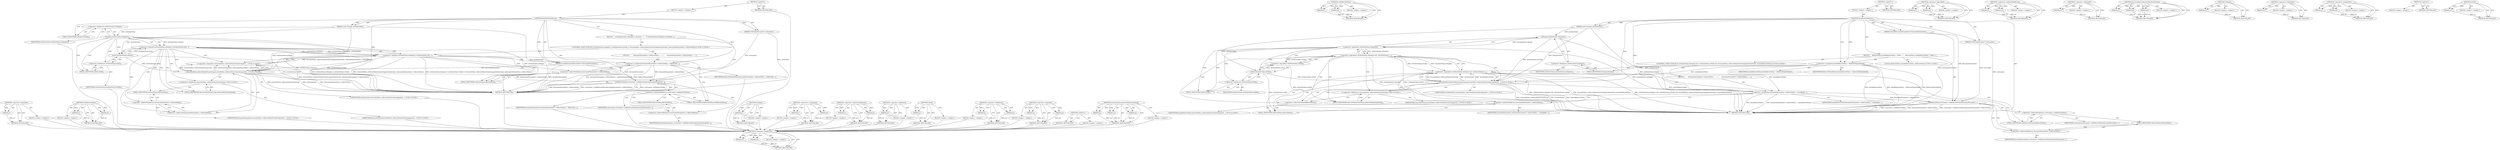 digraph "isNull" {
vulnerable_86 [label=<(METHOD,&lt;operator&gt;.logicalNot)>];
vulnerable_87 [label=<(PARAM,p1)>];
vulnerable_88 [label=<(BLOCK,&lt;empty&gt;,&lt;empty&gt;)>];
vulnerable_89 [label=<(METHOD_RETURN,ANY)>];
vulnerable_110 [label=<(METHOD,setReferrerPolicy)>];
vulnerable_111 [label=<(PARAM,p1)>];
vulnerable_112 [label=<(PARAM,p2)>];
vulnerable_113 [label=<(BLOCK,&lt;empty&gt;,&lt;empty&gt;)>];
vulnerable_114 [label=<(METHOD_RETURN,ANY)>];
vulnerable_6 [label=<(METHOD,&lt;global&gt;)<SUB>1</SUB>>];
vulnerable_7 [label=<(BLOCK,&lt;empty&gt;,&lt;empty&gt;)<SUB>1</SUB>>];
vulnerable_8 [label=<(METHOD,handleMetaReferrer)<SUB>1</SUB>>];
vulnerable_9 [label=<(PARAM,const String&amp; attributeValue)<SUB>1</SUB>>];
vulnerable_10 [label=<(PARAM,CachedDocumentParameters* documentParameters)<SUB>1</SUB>>];
vulnerable_11 [label=<(PARAM,CSSPreloadScanner* cssScanner)<SUB>1</SUB>>];
vulnerable_12 [label=<(BLOCK,{
    if (attributeValue.isEmpty() || attribute...,{
    if (attributeValue.isEmpty() || attribute...)<SUB>2</SUB>>];
vulnerable_13 [label="<(CONTROL_STRUCTURE,IF,if (attributeValue.isEmpty() || attributeValue.isNull() || !SecurityPolicy::referrerPolicyFromString(attributeValue, &amp;documentParameters-&gt;referrerPolicy)))<SUB>3</SUB>>"];
vulnerable_14 [label=<(&lt;operator&gt;.logicalOr,attributeValue.isEmpty() || attributeValue.isNu...)<SUB>3</SUB>>];
vulnerable_15 [label=<(&lt;operator&gt;.logicalOr,attributeValue.isEmpty() || attributeValue.isNu...)<SUB>3</SUB>>];
vulnerable_16 [label=<(isEmpty,attributeValue.isEmpty())<SUB>3</SUB>>];
vulnerable_17 [label=<(&lt;operator&gt;.fieldAccess,attributeValue.isEmpty)<SUB>3</SUB>>];
vulnerable_18 [label=<(IDENTIFIER,attributeValue,attributeValue.isEmpty())<SUB>3</SUB>>];
vulnerable_19 [label=<(FIELD_IDENTIFIER,isEmpty,isEmpty)<SUB>3</SUB>>];
vulnerable_20 [label=<(isNull,attributeValue.isNull())<SUB>3</SUB>>];
vulnerable_21 [label=<(&lt;operator&gt;.fieldAccess,attributeValue.isNull)<SUB>3</SUB>>];
vulnerable_22 [label=<(IDENTIFIER,attributeValue,attributeValue.isNull())<SUB>3</SUB>>];
vulnerable_23 [label=<(FIELD_IDENTIFIER,isNull,isNull)<SUB>3</SUB>>];
vulnerable_24 [label="<(&lt;operator&gt;.logicalNot,!SecurityPolicy::referrerPolicyFromString(attri...)<SUB>3</SUB>>"];
vulnerable_25 [label="<(SecurityPolicy.referrerPolicyFromString,SecurityPolicy::referrerPolicyFromString(attrib...)<SUB>3</SUB>>"];
vulnerable_26 [label="<(&lt;operator&gt;.fieldAccess,SecurityPolicy::referrerPolicyFromString)<SUB>3</SUB>>"];
vulnerable_27 [label="<(IDENTIFIER,SecurityPolicy,SecurityPolicy::referrerPolicyFromString(attrib...)<SUB>3</SUB>>"];
vulnerable_28 [label=<(FIELD_IDENTIFIER,referrerPolicyFromString,referrerPolicyFromString)<SUB>3</SUB>>];
vulnerable_29 [label="<(IDENTIFIER,attributeValue,SecurityPolicy::referrerPolicyFromString(attrib...)<SUB>3</SUB>>"];
vulnerable_30 [label=<(&lt;operator&gt;.addressOf,&amp;documentParameters-&gt;referrerPolicy)<SUB>3</SUB>>];
vulnerable_31 [label=<(&lt;operator&gt;.indirectFieldAccess,documentParameters-&gt;referrerPolicy)<SUB>3</SUB>>];
vulnerable_32 [label="<(IDENTIFIER,documentParameters,SecurityPolicy::referrerPolicyFromString(attrib...)<SUB>3</SUB>>"];
vulnerable_33 [label=<(FIELD_IDENTIFIER,referrerPolicy,referrerPolicy)<SUB>3</SUB>>];
vulnerable_34 [label=<(BLOCK,{
        documentParameters-&gt;referrerPolicy = ...,{
        documentParameters-&gt;referrerPolicy = ...)<SUB>3</SUB>>];
vulnerable_35 [label=<(&lt;operator&gt;.assignment,documentParameters-&gt;referrerPolicy = ReferrerPo...)<SUB>4</SUB>>];
vulnerable_36 [label=<(&lt;operator&gt;.indirectFieldAccess,documentParameters-&gt;referrerPolicy)<SUB>4</SUB>>];
vulnerable_37 [label=<(IDENTIFIER,documentParameters,documentParameters-&gt;referrerPolicy = ReferrerPo...)<SUB>4</SUB>>];
vulnerable_38 [label=<(FIELD_IDENTIFIER,referrerPolicy,referrerPolicy)<SUB>4</SUB>>];
vulnerable_39 [label=<(IDENTIFIER,ReferrerPolicyDefault,documentParameters-&gt;referrerPolicy = ReferrerPo...)<SUB>4</SUB>>];
vulnerable_40 [label=<(setReferrerPolicy,cssScanner-&gt;setReferrerPolicy(documentParameter...)<SUB>6</SUB>>];
vulnerable_41 [label=<(&lt;operator&gt;.indirectFieldAccess,cssScanner-&gt;setReferrerPolicy)<SUB>6</SUB>>];
vulnerable_42 [label=<(IDENTIFIER,cssScanner,cssScanner-&gt;setReferrerPolicy(documentParameter...)<SUB>6</SUB>>];
vulnerable_43 [label=<(FIELD_IDENTIFIER,setReferrerPolicy,setReferrerPolicy)<SUB>6</SUB>>];
vulnerable_44 [label=<(&lt;operator&gt;.indirectFieldAccess,documentParameters-&gt;referrerPolicy)<SUB>6</SUB>>];
vulnerable_45 [label=<(IDENTIFIER,documentParameters,cssScanner-&gt;setReferrerPolicy(documentParameter...)<SUB>6</SUB>>];
vulnerable_46 [label=<(FIELD_IDENTIFIER,referrerPolicy,referrerPolicy)<SUB>6</SUB>>];
vulnerable_47 [label=<(METHOD_RETURN,void)<SUB>1</SUB>>];
vulnerable_49 [label=<(METHOD_RETURN,ANY)<SUB>1</SUB>>];
vulnerable_73 [label=<(METHOD,isEmpty)>];
vulnerable_74 [label=<(PARAM,p1)>];
vulnerable_75 [label=<(BLOCK,&lt;empty&gt;,&lt;empty&gt;)>];
vulnerable_76 [label=<(METHOD_RETURN,ANY)>];
vulnerable_105 [label=<(METHOD,&lt;operator&gt;.assignment)>];
vulnerable_106 [label=<(PARAM,p1)>];
vulnerable_107 [label=<(PARAM,p2)>];
vulnerable_108 [label=<(BLOCK,&lt;empty&gt;,&lt;empty&gt;)>];
vulnerable_109 [label=<(METHOD_RETURN,ANY)>];
vulnerable_100 [label=<(METHOD,&lt;operator&gt;.indirectFieldAccess)>];
vulnerable_101 [label=<(PARAM,p1)>];
vulnerable_102 [label=<(PARAM,p2)>];
vulnerable_103 [label=<(BLOCK,&lt;empty&gt;,&lt;empty&gt;)>];
vulnerable_104 [label=<(METHOD_RETURN,ANY)>];
vulnerable_96 [label=<(METHOD,&lt;operator&gt;.addressOf)>];
vulnerable_97 [label=<(PARAM,p1)>];
vulnerable_98 [label=<(BLOCK,&lt;empty&gt;,&lt;empty&gt;)>];
vulnerable_99 [label=<(METHOD_RETURN,ANY)>];
vulnerable_82 [label=<(METHOD,isNull)>];
vulnerable_83 [label=<(PARAM,p1)>];
vulnerable_84 [label=<(BLOCK,&lt;empty&gt;,&lt;empty&gt;)>];
vulnerable_85 [label=<(METHOD_RETURN,ANY)>];
vulnerable_77 [label=<(METHOD,&lt;operator&gt;.fieldAccess)>];
vulnerable_78 [label=<(PARAM,p1)>];
vulnerable_79 [label=<(PARAM,p2)>];
vulnerable_80 [label=<(BLOCK,&lt;empty&gt;,&lt;empty&gt;)>];
vulnerable_81 [label=<(METHOD_RETURN,ANY)>];
vulnerable_68 [label=<(METHOD,&lt;operator&gt;.logicalOr)>];
vulnerable_69 [label=<(PARAM,p1)>];
vulnerable_70 [label=<(PARAM,p2)>];
vulnerable_71 [label=<(BLOCK,&lt;empty&gt;,&lt;empty&gt;)>];
vulnerable_72 [label=<(METHOD_RETURN,ANY)>];
vulnerable_62 [label=<(METHOD,&lt;global&gt;)<SUB>1</SUB>>];
vulnerable_63 [label=<(BLOCK,&lt;empty&gt;,&lt;empty&gt;)>];
vulnerable_64 [label=<(METHOD_RETURN,ANY)>];
vulnerable_90 [label=<(METHOD,SecurityPolicy.referrerPolicyFromString)>];
vulnerable_91 [label=<(PARAM,p1)>];
vulnerable_92 [label=<(PARAM,p2)>];
vulnerable_93 [label=<(PARAM,p3)>];
vulnerable_94 [label=<(BLOCK,&lt;empty&gt;,&lt;empty&gt;)>];
vulnerable_95 [label=<(METHOD_RETURN,ANY)>];
fixed_91 [label=<(METHOD,&lt;operator&gt;.fieldAccess)>];
fixed_92 [label=<(PARAM,p1)>];
fixed_93 [label=<(PARAM,p2)>];
fixed_94 [label=<(BLOCK,&lt;empty&gt;,&lt;empty&gt;)>];
fixed_95 [label=<(METHOD_RETURN,ANY)>];
fixed_115 [label=<(METHOD,setReferrerPolicy)>];
fixed_116 [label=<(PARAM,p1)>];
fixed_117 [label=<(PARAM,p2)>];
fixed_118 [label=<(BLOCK,&lt;empty&gt;,&lt;empty&gt;)>];
fixed_119 [label=<(METHOD_RETURN,ANY)>];
fixed_6 [label=<(METHOD,&lt;global&gt;)<SUB>1</SUB>>];
fixed_7 [label=<(BLOCK,&lt;empty&gt;,&lt;empty&gt;)<SUB>1</SUB>>];
fixed_8 [label=<(METHOD,handleMetaReferrer)<SUB>1</SUB>>];
fixed_9 [label=<(PARAM,const String&amp; attributeValue)<SUB>1</SUB>>];
fixed_10 [label=<(PARAM,CachedDocumentParameters* documentParameters)<SUB>1</SUB>>];
fixed_11 [label=<(PARAM,CSSPreloadScanner* cssScanner)<SUB>1</SUB>>];
fixed_12 [label=<(BLOCK,{
    ReferrerPolicy metaReferrerPolicy = Refer...,{
    ReferrerPolicy metaReferrerPolicy = Refer...)<SUB>2</SUB>>];
fixed_13 [label="<(LOCAL,ReferrerPolicy metaReferrerPolicy: ReferrerPolicy)<SUB>3</SUB>>"];
fixed_14 [label=<(&lt;operator&gt;.assignment,metaReferrerPolicy = ReferrerPolicyDefault)<SUB>3</SUB>>];
fixed_15 [label=<(IDENTIFIER,metaReferrerPolicy,metaReferrerPolicy = ReferrerPolicyDefault)<SUB>3</SUB>>];
fixed_16 [label=<(IDENTIFIER,ReferrerPolicyDefault,metaReferrerPolicy = ReferrerPolicyDefault)<SUB>3</SUB>>];
fixed_17 [label="<(CONTROL_STRUCTURE,IF,if (!attributeValue.isEmpty() &amp;&amp; !attributeValue.isNull() &amp;&amp; SecurityPolicy::referrerPolicyFromString(attributeValue, &amp;metaReferrerPolicy)))<SUB>4</SUB>>"];
fixed_18 [label=<(&lt;operator&gt;.logicalAnd,!attributeValue.isEmpty() &amp;&amp; !attributeValue.is...)<SUB>4</SUB>>];
fixed_19 [label=<(&lt;operator&gt;.logicalAnd,!attributeValue.isEmpty() &amp;&amp; !attributeValue.is...)<SUB>4</SUB>>];
fixed_20 [label=<(&lt;operator&gt;.logicalNot,!attributeValue.isEmpty())<SUB>4</SUB>>];
fixed_21 [label=<(isEmpty,attributeValue.isEmpty())<SUB>4</SUB>>];
fixed_22 [label=<(&lt;operator&gt;.fieldAccess,attributeValue.isEmpty)<SUB>4</SUB>>];
fixed_23 [label=<(IDENTIFIER,attributeValue,attributeValue.isEmpty())<SUB>4</SUB>>];
fixed_24 [label=<(FIELD_IDENTIFIER,isEmpty,isEmpty)<SUB>4</SUB>>];
fixed_25 [label=<(&lt;operator&gt;.logicalNot,!attributeValue.isNull())<SUB>4</SUB>>];
fixed_26 [label=<(isNull,attributeValue.isNull())<SUB>4</SUB>>];
fixed_27 [label=<(&lt;operator&gt;.fieldAccess,attributeValue.isNull)<SUB>4</SUB>>];
fixed_28 [label=<(IDENTIFIER,attributeValue,attributeValue.isNull())<SUB>4</SUB>>];
fixed_29 [label=<(FIELD_IDENTIFIER,isNull,isNull)<SUB>4</SUB>>];
fixed_30 [label="<(SecurityPolicy.referrerPolicyFromString,SecurityPolicy::referrerPolicyFromString(attrib...)<SUB>4</SUB>>"];
fixed_31 [label="<(&lt;operator&gt;.fieldAccess,SecurityPolicy::referrerPolicyFromString)<SUB>4</SUB>>"];
fixed_32 [label="<(IDENTIFIER,SecurityPolicy,SecurityPolicy::referrerPolicyFromString(attrib...)<SUB>4</SUB>>"];
fixed_33 [label=<(FIELD_IDENTIFIER,referrerPolicyFromString,referrerPolicyFromString)<SUB>4</SUB>>];
fixed_34 [label="<(IDENTIFIER,attributeValue,SecurityPolicy::referrerPolicyFromString(attrib...)<SUB>4</SUB>>"];
fixed_35 [label=<(&lt;operator&gt;.addressOf,&amp;metaReferrerPolicy)<SUB>4</SUB>>];
fixed_36 [label="<(IDENTIFIER,metaReferrerPolicy,SecurityPolicy::referrerPolicyFromString(attrib...)<SUB>4</SUB>>"];
fixed_37 [label=<(BLOCK,{
        documentParameters-&gt;referrerPolicy = ...,{
        documentParameters-&gt;referrerPolicy = ...)<SUB>4</SUB>>];
fixed_38 [label=<(&lt;operator&gt;.assignment,documentParameters-&gt;referrerPolicy = metaReferr...)<SUB>5</SUB>>];
fixed_39 [label=<(&lt;operator&gt;.indirectFieldAccess,documentParameters-&gt;referrerPolicy)<SUB>5</SUB>>];
fixed_40 [label=<(IDENTIFIER,documentParameters,documentParameters-&gt;referrerPolicy = metaReferr...)<SUB>5</SUB>>];
fixed_41 [label=<(FIELD_IDENTIFIER,referrerPolicy,referrerPolicy)<SUB>5</SUB>>];
fixed_42 [label=<(IDENTIFIER,metaReferrerPolicy,documentParameters-&gt;referrerPolicy = metaReferr...)<SUB>5</SUB>>];
fixed_43 [label=<(setReferrerPolicy,cssScanner-&gt;setReferrerPolicy(documentParameter...)<SUB>7</SUB>>];
fixed_44 [label=<(&lt;operator&gt;.indirectFieldAccess,cssScanner-&gt;setReferrerPolicy)<SUB>7</SUB>>];
fixed_45 [label=<(IDENTIFIER,cssScanner,cssScanner-&gt;setReferrerPolicy(documentParameter...)<SUB>7</SUB>>];
fixed_46 [label=<(FIELD_IDENTIFIER,setReferrerPolicy,setReferrerPolicy)<SUB>7</SUB>>];
fixed_47 [label=<(&lt;operator&gt;.indirectFieldAccess,documentParameters-&gt;referrerPolicy)<SUB>7</SUB>>];
fixed_48 [label=<(IDENTIFIER,documentParameters,cssScanner-&gt;setReferrerPolicy(documentParameter...)<SUB>7</SUB>>];
fixed_49 [label=<(FIELD_IDENTIFIER,referrerPolicy,referrerPolicy)<SUB>7</SUB>>];
fixed_50 [label=<(METHOD_RETURN,void)<SUB>1</SUB>>];
fixed_52 [label=<(METHOD_RETURN,ANY)<SUB>1</SUB>>];
fixed_78 [label=<(METHOD,&lt;operator&gt;.logicalAnd)>];
fixed_79 [label=<(PARAM,p1)>];
fixed_80 [label=<(PARAM,p2)>];
fixed_81 [label=<(BLOCK,&lt;empty&gt;,&lt;empty&gt;)>];
fixed_82 [label=<(METHOD_RETURN,ANY)>];
fixed_110 [label=<(METHOD,&lt;operator&gt;.indirectFieldAccess)>];
fixed_111 [label=<(PARAM,p1)>];
fixed_112 [label=<(PARAM,p2)>];
fixed_113 [label=<(BLOCK,&lt;empty&gt;,&lt;empty&gt;)>];
fixed_114 [label=<(METHOD_RETURN,ANY)>];
fixed_106 [label=<(METHOD,&lt;operator&gt;.addressOf)>];
fixed_107 [label=<(PARAM,p1)>];
fixed_108 [label=<(BLOCK,&lt;empty&gt;,&lt;empty&gt;)>];
fixed_109 [label=<(METHOD_RETURN,ANY)>];
fixed_100 [label=<(METHOD,SecurityPolicy.referrerPolicyFromString)>];
fixed_101 [label=<(PARAM,p1)>];
fixed_102 [label=<(PARAM,p2)>];
fixed_103 [label=<(PARAM,p3)>];
fixed_104 [label=<(BLOCK,&lt;empty&gt;,&lt;empty&gt;)>];
fixed_105 [label=<(METHOD_RETURN,ANY)>];
fixed_87 [label=<(METHOD,isEmpty)>];
fixed_88 [label=<(PARAM,p1)>];
fixed_89 [label=<(BLOCK,&lt;empty&gt;,&lt;empty&gt;)>];
fixed_90 [label=<(METHOD_RETURN,ANY)>];
fixed_83 [label=<(METHOD,&lt;operator&gt;.logicalNot)>];
fixed_84 [label=<(PARAM,p1)>];
fixed_85 [label=<(BLOCK,&lt;empty&gt;,&lt;empty&gt;)>];
fixed_86 [label=<(METHOD_RETURN,ANY)>];
fixed_73 [label=<(METHOD,&lt;operator&gt;.assignment)>];
fixed_74 [label=<(PARAM,p1)>];
fixed_75 [label=<(PARAM,p2)>];
fixed_76 [label=<(BLOCK,&lt;empty&gt;,&lt;empty&gt;)>];
fixed_77 [label=<(METHOD_RETURN,ANY)>];
fixed_67 [label=<(METHOD,&lt;global&gt;)<SUB>1</SUB>>];
fixed_68 [label=<(BLOCK,&lt;empty&gt;,&lt;empty&gt;)>];
fixed_69 [label=<(METHOD_RETURN,ANY)>];
fixed_96 [label=<(METHOD,isNull)>];
fixed_97 [label=<(PARAM,p1)>];
fixed_98 [label=<(BLOCK,&lt;empty&gt;,&lt;empty&gt;)>];
fixed_99 [label=<(METHOD_RETURN,ANY)>];
vulnerable_86 -> vulnerable_87  [key=0, label="AST: "];
vulnerable_86 -> vulnerable_87  [key=1, label="DDG: "];
vulnerable_86 -> vulnerable_88  [key=0, label="AST: "];
vulnerable_86 -> vulnerable_89  [key=0, label="AST: "];
vulnerable_86 -> vulnerable_89  [key=1, label="CFG: "];
vulnerable_87 -> vulnerable_89  [key=0, label="DDG: p1"];
vulnerable_88 -> fixed_91  [key=0];
vulnerable_89 -> fixed_91  [key=0];
vulnerable_110 -> vulnerable_111  [key=0, label="AST: "];
vulnerable_110 -> vulnerable_111  [key=1, label="DDG: "];
vulnerable_110 -> vulnerable_113  [key=0, label="AST: "];
vulnerable_110 -> vulnerable_112  [key=0, label="AST: "];
vulnerable_110 -> vulnerable_112  [key=1, label="DDG: "];
vulnerable_110 -> vulnerable_114  [key=0, label="AST: "];
vulnerable_110 -> vulnerable_114  [key=1, label="CFG: "];
vulnerable_111 -> vulnerable_114  [key=0, label="DDG: p1"];
vulnerable_112 -> vulnerable_114  [key=0, label="DDG: p2"];
vulnerable_113 -> fixed_91  [key=0];
vulnerable_114 -> fixed_91  [key=0];
vulnerable_6 -> vulnerable_7  [key=0, label="AST: "];
vulnerable_6 -> vulnerable_49  [key=0, label="AST: "];
vulnerable_6 -> vulnerable_49  [key=1, label="CFG: "];
vulnerable_7 -> vulnerable_8  [key=0, label="AST: "];
vulnerable_8 -> vulnerable_9  [key=0, label="AST: "];
vulnerable_8 -> vulnerable_9  [key=1, label="DDG: "];
vulnerable_8 -> vulnerable_10  [key=0, label="AST: "];
vulnerable_8 -> vulnerable_10  [key=1, label="DDG: "];
vulnerable_8 -> vulnerable_11  [key=0, label="AST: "];
vulnerable_8 -> vulnerable_11  [key=1, label="DDG: "];
vulnerable_8 -> vulnerable_12  [key=0, label="AST: "];
vulnerable_8 -> vulnerable_47  [key=0, label="AST: "];
vulnerable_8 -> vulnerable_19  [key=0, label="CFG: "];
vulnerable_8 -> vulnerable_35  [key=0, label="DDG: "];
vulnerable_8 -> vulnerable_25  [key=0, label="DDG: "];
vulnerable_9 -> vulnerable_47  [key=0, label="DDG: attributeValue"];
vulnerable_9 -> vulnerable_16  [key=0, label="DDG: attributeValue"];
vulnerable_9 -> vulnerable_20  [key=0, label="DDG: attributeValue"];
vulnerable_9 -> vulnerable_25  [key=0, label="DDG: attributeValue"];
vulnerable_10 -> vulnerable_47  [key=0, label="DDG: documentParameters"];
vulnerable_10 -> vulnerable_40  [key=0, label="DDG: documentParameters"];
vulnerable_10 -> vulnerable_25  [key=0, label="DDG: documentParameters"];
vulnerable_11 -> vulnerable_47  [key=0, label="DDG: cssScanner"];
vulnerable_11 -> vulnerable_40  [key=0, label="DDG: cssScanner"];
vulnerable_12 -> vulnerable_13  [key=0, label="AST: "];
vulnerable_12 -> vulnerable_40  [key=0, label="AST: "];
vulnerable_13 -> vulnerable_14  [key=0, label="AST: "];
vulnerable_13 -> vulnerable_34  [key=0, label="AST: "];
vulnerable_14 -> vulnerable_15  [key=0, label="AST: "];
vulnerable_14 -> vulnerable_24  [key=0, label="AST: "];
vulnerable_14 -> vulnerable_38  [key=0, label="CFG: "];
vulnerable_14 -> vulnerable_38  [key=1, label="CDG: "];
vulnerable_14 -> vulnerable_43  [key=0, label="CFG: "];
vulnerable_14 -> vulnerable_47  [key=0, label="DDG: attributeValue.isEmpty() || attributeValue.isNull()"];
vulnerable_14 -> vulnerable_47  [key=1, label="DDG: !SecurityPolicy::referrerPolicyFromString(attributeValue, &amp;documentParameters-&gt;referrerPolicy)"];
vulnerable_14 -> vulnerable_47  [key=2, label="DDG: attributeValue.isEmpty() || attributeValue.isNull() || !SecurityPolicy::referrerPolicyFromString(attributeValue, &amp;documentParameters-&gt;referrerPolicy)"];
vulnerable_14 -> vulnerable_36  [key=0, label="CDG: "];
vulnerable_14 -> vulnerable_35  [key=0, label="CDG: "];
vulnerable_15 -> vulnerable_16  [key=0, label="AST: "];
vulnerable_15 -> vulnerable_20  [key=0, label="AST: "];
vulnerable_15 -> vulnerable_14  [key=0, label="CFG: "];
vulnerable_15 -> vulnerable_14  [key=1, label="DDG: attributeValue.isEmpty()"];
vulnerable_15 -> vulnerable_14  [key=2, label="DDG: attributeValue.isNull()"];
vulnerable_15 -> vulnerable_28  [key=0, label="CFG: "];
vulnerable_15 -> vulnerable_28  [key=1, label="CDG: "];
vulnerable_15 -> vulnerable_47  [key=0, label="DDG: attributeValue.isEmpty()"];
vulnerable_15 -> vulnerable_47  [key=1, label="DDG: attributeValue.isNull()"];
vulnerable_15 -> vulnerable_24  [key=0, label="CDG: "];
vulnerable_15 -> vulnerable_30  [key=0, label="CDG: "];
vulnerable_15 -> vulnerable_33  [key=0, label="CDG: "];
vulnerable_15 -> vulnerable_26  [key=0, label="CDG: "];
vulnerable_15 -> vulnerable_25  [key=0, label="CDG: "];
vulnerable_15 -> vulnerable_31  [key=0, label="CDG: "];
vulnerable_16 -> vulnerable_17  [key=0, label="AST: "];
vulnerable_16 -> vulnerable_15  [key=0, label="CFG: "];
vulnerable_16 -> vulnerable_15  [key=1, label="DDG: attributeValue.isEmpty"];
vulnerable_16 -> vulnerable_23  [key=0, label="CFG: "];
vulnerable_16 -> vulnerable_23  [key=1, label="CDG: "];
vulnerable_16 -> vulnerable_47  [key=0, label="DDG: attributeValue.isEmpty"];
vulnerable_16 -> vulnerable_25  [key=0, label="DDG: attributeValue.isEmpty"];
vulnerable_16 -> vulnerable_21  [key=0, label="CDG: "];
vulnerable_16 -> vulnerable_20  [key=0, label="CDG: "];
vulnerable_17 -> vulnerable_18  [key=0, label="AST: "];
vulnerable_17 -> vulnerable_19  [key=0, label="AST: "];
vulnerable_17 -> vulnerable_16  [key=0, label="CFG: "];
vulnerable_18 -> fixed_91  [key=0];
vulnerable_19 -> vulnerable_17  [key=0, label="CFG: "];
vulnerable_20 -> vulnerable_21  [key=0, label="AST: "];
vulnerable_20 -> vulnerable_15  [key=0, label="CFG: "];
vulnerable_20 -> vulnerable_15  [key=1, label="DDG: attributeValue.isNull"];
vulnerable_20 -> vulnerable_47  [key=0, label="DDG: attributeValue.isNull"];
vulnerable_20 -> vulnerable_25  [key=0, label="DDG: attributeValue.isNull"];
vulnerable_21 -> vulnerable_22  [key=0, label="AST: "];
vulnerable_21 -> vulnerable_23  [key=0, label="AST: "];
vulnerable_21 -> vulnerable_20  [key=0, label="CFG: "];
vulnerable_22 -> fixed_91  [key=0];
vulnerable_23 -> vulnerable_21  [key=0, label="CFG: "];
vulnerable_24 -> vulnerable_25  [key=0, label="AST: "];
vulnerable_24 -> vulnerable_14  [key=0, label="CFG: "];
vulnerable_24 -> vulnerable_14  [key=1, label="DDG: SecurityPolicy::referrerPolicyFromString(attributeValue, &amp;documentParameters-&gt;referrerPolicy)"];
vulnerable_24 -> vulnerable_47  [key=0, label="DDG: SecurityPolicy::referrerPolicyFromString(attributeValue, &amp;documentParameters-&gt;referrerPolicy)"];
vulnerable_25 -> vulnerable_26  [key=0, label="AST: "];
vulnerable_25 -> vulnerable_29  [key=0, label="AST: "];
vulnerable_25 -> vulnerable_30  [key=0, label="AST: "];
vulnerable_25 -> vulnerable_24  [key=0, label="CFG: "];
vulnerable_25 -> vulnerable_24  [key=1, label="DDG: SecurityPolicy::referrerPolicyFromString"];
vulnerable_25 -> vulnerable_24  [key=2, label="DDG: attributeValue"];
vulnerable_25 -> vulnerable_24  [key=3, label="DDG: &amp;documentParameters-&gt;referrerPolicy"];
vulnerable_25 -> vulnerable_47  [key=0, label="DDG: SecurityPolicy::referrerPolicyFromString"];
vulnerable_25 -> vulnerable_47  [key=1, label="DDG: attributeValue"];
vulnerable_25 -> vulnerable_47  [key=2, label="DDG: &amp;documentParameters-&gt;referrerPolicy"];
vulnerable_25 -> vulnerable_40  [key=0, label="DDG: &amp;documentParameters-&gt;referrerPolicy"];
vulnerable_26 -> vulnerable_27  [key=0, label="AST: "];
vulnerable_26 -> vulnerable_28  [key=0, label="AST: "];
vulnerable_26 -> vulnerable_33  [key=0, label="CFG: "];
vulnerable_27 -> fixed_91  [key=0];
vulnerable_28 -> vulnerable_26  [key=0, label="CFG: "];
vulnerable_29 -> fixed_91  [key=0];
vulnerable_30 -> vulnerable_31  [key=0, label="AST: "];
vulnerable_30 -> vulnerable_25  [key=0, label="CFG: "];
vulnerable_31 -> vulnerable_32  [key=0, label="AST: "];
vulnerable_31 -> vulnerable_33  [key=0, label="AST: "];
vulnerable_31 -> vulnerable_30  [key=0, label="CFG: "];
vulnerable_32 -> fixed_91  [key=0];
vulnerable_33 -> vulnerable_31  [key=0, label="CFG: "];
vulnerable_34 -> vulnerable_35  [key=0, label="AST: "];
vulnerable_35 -> vulnerable_36  [key=0, label="AST: "];
vulnerable_35 -> vulnerable_39  [key=0, label="AST: "];
vulnerable_35 -> vulnerable_43  [key=0, label="CFG: "];
vulnerable_35 -> vulnerable_47  [key=0, label="DDG: documentParameters-&gt;referrerPolicy = ReferrerPolicyDefault"];
vulnerable_35 -> vulnerable_47  [key=1, label="DDG: ReferrerPolicyDefault"];
vulnerable_35 -> vulnerable_40  [key=0, label="DDG: documentParameters-&gt;referrerPolicy"];
vulnerable_36 -> vulnerable_37  [key=0, label="AST: "];
vulnerable_36 -> vulnerable_38  [key=0, label="AST: "];
vulnerable_36 -> vulnerable_35  [key=0, label="CFG: "];
vulnerable_37 -> fixed_91  [key=0];
vulnerable_38 -> vulnerable_36  [key=0, label="CFG: "];
vulnerable_39 -> fixed_91  [key=0];
vulnerable_40 -> vulnerable_41  [key=0, label="AST: "];
vulnerable_40 -> vulnerable_44  [key=0, label="AST: "];
vulnerable_40 -> vulnerable_47  [key=0, label="CFG: "];
vulnerable_40 -> vulnerable_47  [key=1, label="DDG: cssScanner-&gt;setReferrerPolicy"];
vulnerable_40 -> vulnerable_47  [key=2, label="DDG: documentParameters-&gt;referrerPolicy"];
vulnerable_40 -> vulnerable_47  [key=3, label="DDG: cssScanner-&gt;setReferrerPolicy(documentParameters-&gt;referrerPolicy)"];
vulnerable_41 -> vulnerable_42  [key=0, label="AST: "];
vulnerable_41 -> vulnerable_43  [key=0, label="AST: "];
vulnerable_41 -> vulnerable_46  [key=0, label="CFG: "];
vulnerable_42 -> fixed_91  [key=0];
vulnerable_43 -> vulnerable_41  [key=0, label="CFG: "];
vulnerable_44 -> vulnerable_45  [key=0, label="AST: "];
vulnerable_44 -> vulnerable_46  [key=0, label="AST: "];
vulnerable_44 -> vulnerable_40  [key=0, label="CFG: "];
vulnerable_45 -> fixed_91  [key=0];
vulnerable_46 -> vulnerable_44  [key=0, label="CFG: "];
vulnerable_47 -> fixed_91  [key=0];
vulnerable_49 -> fixed_91  [key=0];
vulnerable_73 -> vulnerable_74  [key=0, label="AST: "];
vulnerable_73 -> vulnerable_74  [key=1, label="DDG: "];
vulnerable_73 -> vulnerable_75  [key=0, label="AST: "];
vulnerable_73 -> vulnerable_76  [key=0, label="AST: "];
vulnerable_73 -> vulnerable_76  [key=1, label="CFG: "];
vulnerable_74 -> vulnerable_76  [key=0, label="DDG: p1"];
vulnerable_75 -> fixed_91  [key=0];
vulnerable_76 -> fixed_91  [key=0];
vulnerable_105 -> vulnerable_106  [key=0, label="AST: "];
vulnerable_105 -> vulnerable_106  [key=1, label="DDG: "];
vulnerable_105 -> vulnerable_108  [key=0, label="AST: "];
vulnerable_105 -> vulnerable_107  [key=0, label="AST: "];
vulnerable_105 -> vulnerable_107  [key=1, label="DDG: "];
vulnerable_105 -> vulnerable_109  [key=0, label="AST: "];
vulnerable_105 -> vulnerable_109  [key=1, label="CFG: "];
vulnerable_106 -> vulnerable_109  [key=0, label="DDG: p1"];
vulnerable_107 -> vulnerable_109  [key=0, label="DDG: p2"];
vulnerable_108 -> fixed_91  [key=0];
vulnerable_109 -> fixed_91  [key=0];
vulnerable_100 -> vulnerable_101  [key=0, label="AST: "];
vulnerable_100 -> vulnerable_101  [key=1, label="DDG: "];
vulnerable_100 -> vulnerable_103  [key=0, label="AST: "];
vulnerable_100 -> vulnerable_102  [key=0, label="AST: "];
vulnerable_100 -> vulnerable_102  [key=1, label="DDG: "];
vulnerable_100 -> vulnerable_104  [key=0, label="AST: "];
vulnerable_100 -> vulnerable_104  [key=1, label="CFG: "];
vulnerable_101 -> vulnerable_104  [key=0, label="DDG: p1"];
vulnerable_102 -> vulnerable_104  [key=0, label="DDG: p2"];
vulnerable_103 -> fixed_91  [key=0];
vulnerable_104 -> fixed_91  [key=0];
vulnerable_96 -> vulnerable_97  [key=0, label="AST: "];
vulnerable_96 -> vulnerable_97  [key=1, label="DDG: "];
vulnerable_96 -> vulnerable_98  [key=0, label="AST: "];
vulnerable_96 -> vulnerable_99  [key=0, label="AST: "];
vulnerable_96 -> vulnerable_99  [key=1, label="CFG: "];
vulnerable_97 -> vulnerable_99  [key=0, label="DDG: p1"];
vulnerable_98 -> fixed_91  [key=0];
vulnerable_99 -> fixed_91  [key=0];
vulnerable_82 -> vulnerable_83  [key=0, label="AST: "];
vulnerable_82 -> vulnerable_83  [key=1, label="DDG: "];
vulnerable_82 -> vulnerable_84  [key=0, label="AST: "];
vulnerable_82 -> vulnerable_85  [key=0, label="AST: "];
vulnerable_82 -> vulnerable_85  [key=1, label="CFG: "];
vulnerable_83 -> vulnerable_85  [key=0, label="DDG: p1"];
vulnerable_84 -> fixed_91  [key=0];
vulnerable_85 -> fixed_91  [key=0];
vulnerable_77 -> vulnerable_78  [key=0, label="AST: "];
vulnerable_77 -> vulnerable_78  [key=1, label="DDG: "];
vulnerable_77 -> vulnerable_80  [key=0, label="AST: "];
vulnerable_77 -> vulnerable_79  [key=0, label="AST: "];
vulnerable_77 -> vulnerable_79  [key=1, label="DDG: "];
vulnerable_77 -> vulnerable_81  [key=0, label="AST: "];
vulnerable_77 -> vulnerable_81  [key=1, label="CFG: "];
vulnerable_78 -> vulnerable_81  [key=0, label="DDG: p1"];
vulnerable_79 -> vulnerable_81  [key=0, label="DDG: p2"];
vulnerable_80 -> fixed_91  [key=0];
vulnerable_81 -> fixed_91  [key=0];
vulnerable_68 -> vulnerable_69  [key=0, label="AST: "];
vulnerable_68 -> vulnerable_69  [key=1, label="DDG: "];
vulnerable_68 -> vulnerable_71  [key=0, label="AST: "];
vulnerable_68 -> vulnerable_70  [key=0, label="AST: "];
vulnerable_68 -> vulnerable_70  [key=1, label="DDG: "];
vulnerable_68 -> vulnerable_72  [key=0, label="AST: "];
vulnerable_68 -> vulnerable_72  [key=1, label="CFG: "];
vulnerable_69 -> vulnerable_72  [key=0, label="DDG: p1"];
vulnerable_70 -> vulnerable_72  [key=0, label="DDG: p2"];
vulnerable_71 -> fixed_91  [key=0];
vulnerable_72 -> fixed_91  [key=0];
vulnerable_62 -> vulnerable_63  [key=0, label="AST: "];
vulnerable_62 -> vulnerable_64  [key=0, label="AST: "];
vulnerable_62 -> vulnerable_64  [key=1, label="CFG: "];
vulnerable_63 -> fixed_91  [key=0];
vulnerable_64 -> fixed_91  [key=0];
vulnerable_90 -> vulnerable_91  [key=0, label="AST: "];
vulnerable_90 -> vulnerable_91  [key=1, label="DDG: "];
vulnerable_90 -> vulnerable_94  [key=0, label="AST: "];
vulnerable_90 -> vulnerable_92  [key=0, label="AST: "];
vulnerable_90 -> vulnerable_92  [key=1, label="DDG: "];
vulnerable_90 -> vulnerable_95  [key=0, label="AST: "];
vulnerable_90 -> vulnerable_95  [key=1, label="CFG: "];
vulnerable_90 -> vulnerable_93  [key=0, label="AST: "];
vulnerable_90 -> vulnerable_93  [key=1, label="DDG: "];
vulnerable_91 -> vulnerable_95  [key=0, label="DDG: p1"];
vulnerable_92 -> vulnerable_95  [key=0, label="DDG: p2"];
vulnerable_93 -> vulnerable_95  [key=0, label="DDG: p3"];
vulnerable_94 -> fixed_91  [key=0];
vulnerable_95 -> fixed_91  [key=0];
fixed_91 -> fixed_92  [key=0, label="AST: "];
fixed_91 -> fixed_92  [key=1, label="DDG: "];
fixed_91 -> fixed_94  [key=0, label="AST: "];
fixed_91 -> fixed_93  [key=0, label="AST: "];
fixed_91 -> fixed_93  [key=1, label="DDG: "];
fixed_91 -> fixed_95  [key=0, label="AST: "];
fixed_91 -> fixed_95  [key=1, label="CFG: "];
fixed_92 -> fixed_95  [key=0, label="DDG: p1"];
fixed_93 -> fixed_95  [key=0, label="DDG: p2"];
fixed_115 -> fixed_116  [key=0, label="AST: "];
fixed_115 -> fixed_116  [key=1, label="DDG: "];
fixed_115 -> fixed_118  [key=0, label="AST: "];
fixed_115 -> fixed_117  [key=0, label="AST: "];
fixed_115 -> fixed_117  [key=1, label="DDG: "];
fixed_115 -> fixed_119  [key=0, label="AST: "];
fixed_115 -> fixed_119  [key=1, label="CFG: "];
fixed_116 -> fixed_119  [key=0, label="DDG: p1"];
fixed_117 -> fixed_119  [key=0, label="DDG: p2"];
fixed_6 -> fixed_7  [key=0, label="AST: "];
fixed_6 -> fixed_52  [key=0, label="AST: "];
fixed_6 -> fixed_52  [key=1, label="CFG: "];
fixed_7 -> fixed_8  [key=0, label="AST: "];
fixed_8 -> fixed_9  [key=0, label="AST: "];
fixed_8 -> fixed_9  [key=1, label="DDG: "];
fixed_8 -> fixed_10  [key=0, label="AST: "];
fixed_8 -> fixed_10  [key=1, label="DDG: "];
fixed_8 -> fixed_11  [key=0, label="AST: "];
fixed_8 -> fixed_11  [key=1, label="DDG: "];
fixed_8 -> fixed_12  [key=0, label="AST: "];
fixed_8 -> fixed_50  [key=0, label="AST: "];
fixed_8 -> fixed_14  [key=0, label="CFG: "];
fixed_8 -> fixed_14  [key=1, label="DDG: "];
fixed_8 -> fixed_38  [key=0, label="DDG: "];
fixed_8 -> fixed_30  [key=0, label="DDG: "];
fixed_9 -> fixed_50  [key=0, label="DDG: attributeValue"];
fixed_9 -> fixed_30  [key=0, label="DDG: attributeValue"];
fixed_9 -> fixed_21  [key=0, label="DDG: attributeValue"];
fixed_9 -> fixed_26  [key=0, label="DDG: attributeValue"];
fixed_10 -> fixed_50  [key=0, label="DDG: documentParameters"];
fixed_10 -> fixed_43  [key=0, label="DDG: documentParameters"];
fixed_11 -> fixed_50  [key=0, label="DDG: cssScanner"];
fixed_11 -> fixed_43  [key=0, label="DDG: cssScanner"];
fixed_12 -> fixed_13  [key=0, label="AST: "];
fixed_12 -> fixed_14  [key=0, label="AST: "];
fixed_12 -> fixed_17  [key=0, label="AST: "];
fixed_12 -> fixed_43  [key=0, label="AST: "];
fixed_14 -> fixed_15  [key=0, label="AST: "];
fixed_14 -> fixed_16  [key=0, label="AST: "];
fixed_14 -> fixed_24  [key=0, label="CFG: "];
fixed_14 -> fixed_50  [key=0, label="DDG: metaReferrerPolicy"];
fixed_14 -> fixed_50  [key=1, label="DDG: metaReferrerPolicy = ReferrerPolicyDefault"];
fixed_14 -> fixed_50  [key=2, label="DDG: ReferrerPolicyDefault"];
fixed_14 -> fixed_38  [key=0, label="DDG: metaReferrerPolicy"];
fixed_14 -> fixed_30  [key=0, label="DDG: metaReferrerPolicy"];
fixed_17 -> fixed_18  [key=0, label="AST: "];
fixed_17 -> fixed_37  [key=0, label="AST: "];
fixed_18 -> fixed_19  [key=0, label="AST: "];
fixed_18 -> fixed_30  [key=0, label="AST: "];
fixed_18 -> fixed_41  [key=0, label="CFG: "];
fixed_18 -> fixed_41  [key=1, label="CDG: "];
fixed_18 -> fixed_46  [key=0, label="CFG: "];
fixed_18 -> fixed_50  [key=0, label="DDG: !attributeValue.isEmpty() &amp;&amp; !attributeValue.isNull()"];
fixed_18 -> fixed_50  [key=1, label="DDG: SecurityPolicy::referrerPolicyFromString(attributeValue, &amp;metaReferrerPolicy)"];
fixed_18 -> fixed_50  [key=2, label="DDG: !attributeValue.isEmpty() &amp;&amp; !attributeValue.isNull() &amp;&amp; SecurityPolicy::referrerPolicyFromString(attributeValue, &amp;metaReferrerPolicy)"];
fixed_18 -> fixed_38  [key=0, label="CDG: "];
fixed_18 -> fixed_39  [key=0, label="CDG: "];
fixed_19 -> fixed_20  [key=0, label="AST: "];
fixed_19 -> fixed_25  [key=0, label="AST: "];
fixed_19 -> fixed_18  [key=0, label="CFG: "];
fixed_19 -> fixed_18  [key=1, label="DDG: !attributeValue.isEmpty()"];
fixed_19 -> fixed_18  [key=2, label="DDG: !attributeValue.isNull()"];
fixed_19 -> fixed_33  [key=0, label="CFG: "];
fixed_19 -> fixed_33  [key=1, label="CDG: "];
fixed_19 -> fixed_50  [key=0, label="DDG: !attributeValue.isEmpty()"];
fixed_19 -> fixed_50  [key=1, label="DDG: !attributeValue.isNull()"];
fixed_19 -> fixed_30  [key=0, label="CDG: "];
fixed_19 -> fixed_35  [key=0, label="CDG: "];
fixed_19 -> fixed_31  [key=0, label="CDG: "];
fixed_20 -> fixed_21  [key=0, label="AST: "];
fixed_20 -> fixed_19  [key=0, label="CFG: "];
fixed_20 -> fixed_19  [key=1, label="DDG: attributeValue.isEmpty()"];
fixed_20 -> fixed_29  [key=0, label="CFG: "];
fixed_20 -> fixed_29  [key=1, label="CDG: "];
fixed_20 -> fixed_50  [key=0, label="DDG: attributeValue.isEmpty()"];
fixed_20 -> fixed_26  [key=0, label="CDG: "];
fixed_20 -> fixed_25  [key=0, label="CDG: "];
fixed_20 -> fixed_27  [key=0, label="CDG: "];
fixed_21 -> fixed_22  [key=0, label="AST: "];
fixed_21 -> fixed_20  [key=0, label="CFG: "];
fixed_21 -> fixed_20  [key=1, label="DDG: attributeValue.isEmpty"];
fixed_21 -> fixed_50  [key=0, label="DDG: attributeValue.isEmpty"];
fixed_21 -> fixed_30  [key=0, label="DDG: attributeValue.isEmpty"];
fixed_22 -> fixed_23  [key=0, label="AST: "];
fixed_22 -> fixed_24  [key=0, label="AST: "];
fixed_22 -> fixed_21  [key=0, label="CFG: "];
fixed_24 -> fixed_22  [key=0, label="CFG: "];
fixed_25 -> fixed_26  [key=0, label="AST: "];
fixed_25 -> fixed_19  [key=0, label="CFG: "];
fixed_25 -> fixed_19  [key=1, label="DDG: attributeValue.isNull()"];
fixed_25 -> fixed_50  [key=0, label="DDG: attributeValue.isNull()"];
fixed_26 -> fixed_27  [key=0, label="AST: "];
fixed_26 -> fixed_25  [key=0, label="CFG: "];
fixed_26 -> fixed_25  [key=1, label="DDG: attributeValue.isNull"];
fixed_26 -> fixed_50  [key=0, label="DDG: attributeValue.isNull"];
fixed_26 -> fixed_30  [key=0, label="DDG: attributeValue.isNull"];
fixed_27 -> fixed_28  [key=0, label="AST: "];
fixed_27 -> fixed_29  [key=0, label="AST: "];
fixed_27 -> fixed_26  [key=0, label="CFG: "];
fixed_29 -> fixed_27  [key=0, label="CFG: "];
fixed_30 -> fixed_31  [key=0, label="AST: "];
fixed_30 -> fixed_34  [key=0, label="AST: "];
fixed_30 -> fixed_35  [key=0, label="AST: "];
fixed_30 -> fixed_18  [key=0, label="CFG: "];
fixed_30 -> fixed_18  [key=1, label="DDG: SecurityPolicy::referrerPolicyFromString"];
fixed_30 -> fixed_18  [key=2, label="DDG: attributeValue"];
fixed_30 -> fixed_18  [key=3, label="DDG: &amp;metaReferrerPolicy"];
fixed_30 -> fixed_50  [key=0, label="DDG: SecurityPolicy::referrerPolicyFromString"];
fixed_30 -> fixed_50  [key=1, label="DDG: attributeValue"];
fixed_30 -> fixed_50  [key=2, label="DDG: &amp;metaReferrerPolicy"];
fixed_30 -> fixed_38  [key=0, label="DDG: &amp;metaReferrerPolicy"];
fixed_31 -> fixed_32  [key=0, label="AST: "];
fixed_31 -> fixed_33  [key=0, label="AST: "];
fixed_31 -> fixed_35  [key=0, label="CFG: "];
fixed_33 -> fixed_31  [key=0, label="CFG: "];
fixed_35 -> fixed_36  [key=0, label="AST: "];
fixed_35 -> fixed_30  [key=0, label="CFG: "];
fixed_37 -> fixed_38  [key=0, label="AST: "];
fixed_38 -> fixed_39  [key=0, label="AST: "];
fixed_38 -> fixed_42  [key=0, label="AST: "];
fixed_38 -> fixed_46  [key=0, label="CFG: "];
fixed_38 -> fixed_50  [key=0, label="DDG: metaReferrerPolicy"];
fixed_38 -> fixed_50  [key=1, label="DDG: documentParameters-&gt;referrerPolicy = metaReferrerPolicy"];
fixed_38 -> fixed_43  [key=0, label="DDG: documentParameters-&gt;referrerPolicy"];
fixed_39 -> fixed_40  [key=0, label="AST: "];
fixed_39 -> fixed_41  [key=0, label="AST: "];
fixed_39 -> fixed_38  [key=0, label="CFG: "];
fixed_41 -> fixed_39  [key=0, label="CFG: "];
fixed_43 -> fixed_44  [key=0, label="AST: "];
fixed_43 -> fixed_47  [key=0, label="AST: "];
fixed_43 -> fixed_50  [key=0, label="CFG: "];
fixed_43 -> fixed_50  [key=1, label="DDG: cssScanner-&gt;setReferrerPolicy"];
fixed_43 -> fixed_50  [key=2, label="DDG: documentParameters-&gt;referrerPolicy"];
fixed_43 -> fixed_50  [key=3, label="DDG: cssScanner-&gt;setReferrerPolicy(documentParameters-&gt;referrerPolicy)"];
fixed_44 -> fixed_45  [key=0, label="AST: "];
fixed_44 -> fixed_46  [key=0, label="AST: "];
fixed_44 -> fixed_49  [key=0, label="CFG: "];
fixed_46 -> fixed_44  [key=0, label="CFG: "];
fixed_47 -> fixed_48  [key=0, label="AST: "];
fixed_47 -> fixed_49  [key=0, label="AST: "];
fixed_47 -> fixed_43  [key=0, label="CFG: "];
fixed_49 -> fixed_47  [key=0, label="CFG: "];
fixed_78 -> fixed_79  [key=0, label="AST: "];
fixed_78 -> fixed_79  [key=1, label="DDG: "];
fixed_78 -> fixed_81  [key=0, label="AST: "];
fixed_78 -> fixed_80  [key=0, label="AST: "];
fixed_78 -> fixed_80  [key=1, label="DDG: "];
fixed_78 -> fixed_82  [key=0, label="AST: "];
fixed_78 -> fixed_82  [key=1, label="CFG: "];
fixed_79 -> fixed_82  [key=0, label="DDG: p1"];
fixed_80 -> fixed_82  [key=0, label="DDG: p2"];
fixed_110 -> fixed_111  [key=0, label="AST: "];
fixed_110 -> fixed_111  [key=1, label="DDG: "];
fixed_110 -> fixed_113  [key=0, label="AST: "];
fixed_110 -> fixed_112  [key=0, label="AST: "];
fixed_110 -> fixed_112  [key=1, label="DDG: "];
fixed_110 -> fixed_114  [key=0, label="AST: "];
fixed_110 -> fixed_114  [key=1, label="CFG: "];
fixed_111 -> fixed_114  [key=0, label="DDG: p1"];
fixed_112 -> fixed_114  [key=0, label="DDG: p2"];
fixed_106 -> fixed_107  [key=0, label="AST: "];
fixed_106 -> fixed_107  [key=1, label="DDG: "];
fixed_106 -> fixed_108  [key=0, label="AST: "];
fixed_106 -> fixed_109  [key=0, label="AST: "];
fixed_106 -> fixed_109  [key=1, label="CFG: "];
fixed_107 -> fixed_109  [key=0, label="DDG: p1"];
fixed_100 -> fixed_101  [key=0, label="AST: "];
fixed_100 -> fixed_101  [key=1, label="DDG: "];
fixed_100 -> fixed_104  [key=0, label="AST: "];
fixed_100 -> fixed_102  [key=0, label="AST: "];
fixed_100 -> fixed_102  [key=1, label="DDG: "];
fixed_100 -> fixed_105  [key=0, label="AST: "];
fixed_100 -> fixed_105  [key=1, label="CFG: "];
fixed_100 -> fixed_103  [key=0, label="AST: "];
fixed_100 -> fixed_103  [key=1, label="DDG: "];
fixed_101 -> fixed_105  [key=0, label="DDG: p1"];
fixed_102 -> fixed_105  [key=0, label="DDG: p2"];
fixed_103 -> fixed_105  [key=0, label="DDG: p3"];
fixed_87 -> fixed_88  [key=0, label="AST: "];
fixed_87 -> fixed_88  [key=1, label="DDG: "];
fixed_87 -> fixed_89  [key=0, label="AST: "];
fixed_87 -> fixed_90  [key=0, label="AST: "];
fixed_87 -> fixed_90  [key=1, label="CFG: "];
fixed_88 -> fixed_90  [key=0, label="DDG: p1"];
fixed_83 -> fixed_84  [key=0, label="AST: "];
fixed_83 -> fixed_84  [key=1, label="DDG: "];
fixed_83 -> fixed_85  [key=0, label="AST: "];
fixed_83 -> fixed_86  [key=0, label="AST: "];
fixed_83 -> fixed_86  [key=1, label="CFG: "];
fixed_84 -> fixed_86  [key=0, label="DDG: p1"];
fixed_73 -> fixed_74  [key=0, label="AST: "];
fixed_73 -> fixed_74  [key=1, label="DDG: "];
fixed_73 -> fixed_76  [key=0, label="AST: "];
fixed_73 -> fixed_75  [key=0, label="AST: "];
fixed_73 -> fixed_75  [key=1, label="DDG: "];
fixed_73 -> fixed_77  [key=0, label="AST: "];
fixed_73 -> fixed_77  [key=1, label="CFG: "];
fixed_74 -> fixed_77  [key=0, label="DDG: p1"];
fixed_75 -> fixed_77  [key=0, label="DDG: p2"];
fixed_67 -> fixed_68  [key=0, label="AST: "];
fixed_67 -> fixed_69  [key=0, label="AST: "];
fixed_67 -> fixed_69  [key=1, label="CFG: "];
fixed_96 -> fixed_97  [key=0, label="AST: "];
fixed_96 -> fixed_97  [key=1, label="DDG: "];
fixed_96 -> fixed_98  [key=0, label="AST: "];
fixed_96 -> fixed_99  [key=0, label="AST: "];
fixed_96 -> fixed_99  [key=1, label="CFG: "];
fixed_97 -> fixed_99  [key=0, label="DDG: p1"];
}
